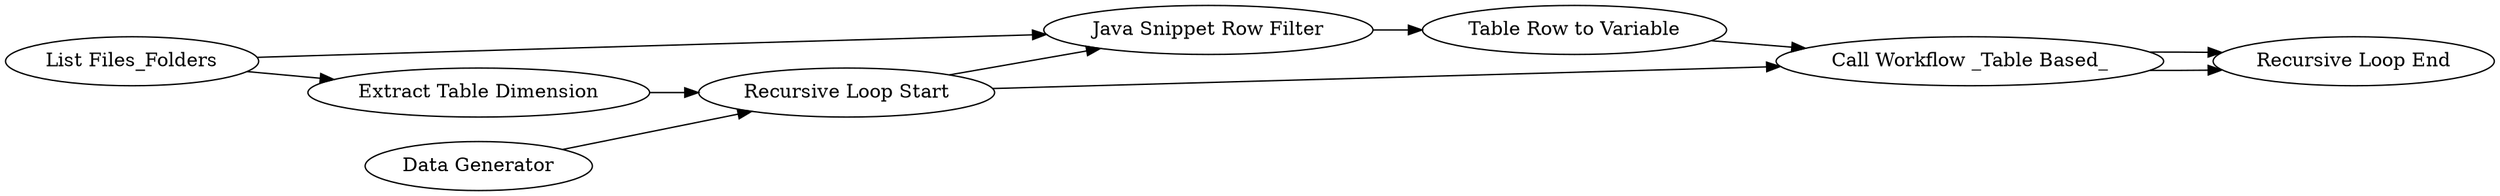 digraph {
	1 [label="List Files_Folders"]
	2 [label="Data Generator"]
	3 [label="Recursive Loop Start"]
	4 [label="Java Snippet Row Filter"]
	5 [label="Table Row to Variable"]
	6 [label="Call Workflow _Table Based_"]
	7 [label="Recursive Loop End"]
	8 [label="Extract Table Dimension"]
	1 -> 4
	1 -> 8
	2 -> 3
	3 -> 4
	3 -> 6
	4 -> 5
	5 -> 6
	6 -> 7
	6 -> 7
	8 -> 3
	rankdir=LR
}
